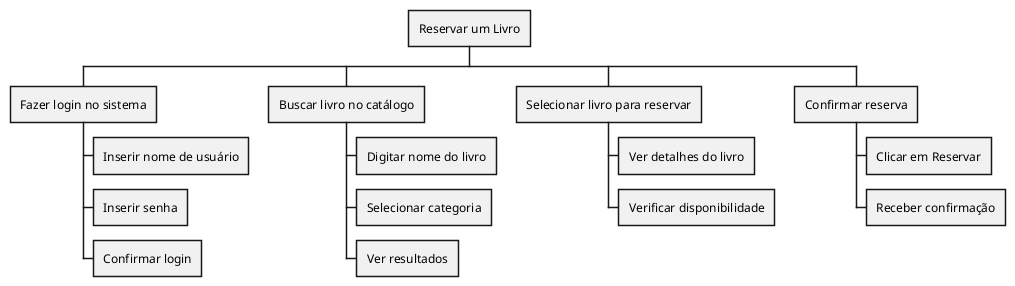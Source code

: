 @startwbs
* Reservar um Livro
** Fazer login no sistema
*** Inserir nome de usuário
*** Inserir senha
*** Confirmar login
** Buscar livro no catálogo
*** Digitar nome do livro
*** Selecionar categoria
*** Ver resultados
** Selecionar livro para reservar
*** Ver detalhes do livro
*** Verificar disponibilidade
** Confirmar reserva
*** Clicar em Reservar
*** Receber confirmação
@endwbs